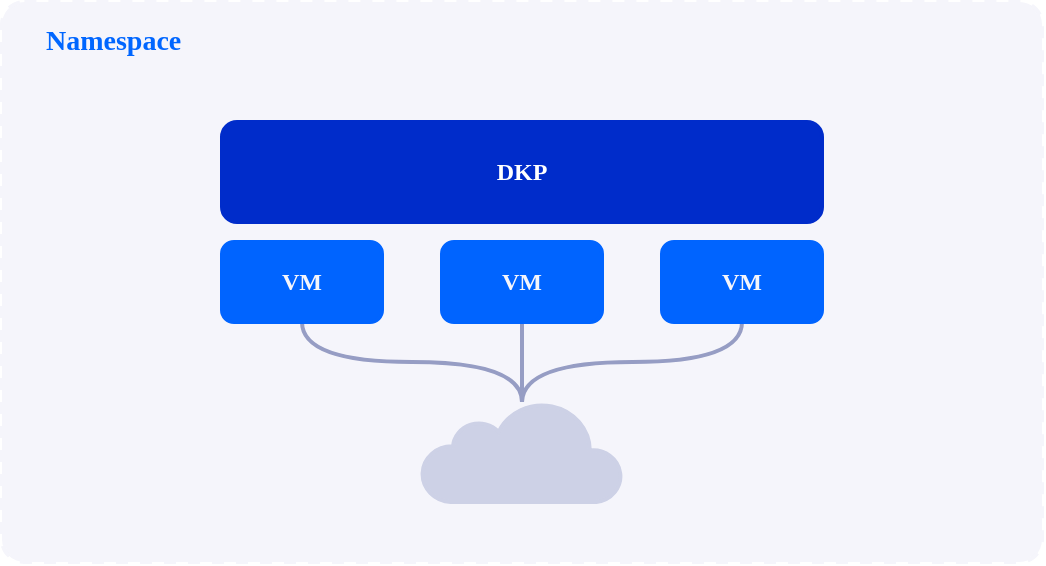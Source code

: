 <mxfile>
    <diagram id="b9O8rZIneWjr-P9MC5kQ" name="DKP">
        <mxGraphModel dx="896" dy="638" grid="1" gridSize="10" guides="1" tooltips="1" connect="1" arrows="1" fold="1" page="1" pageScale="1" pageWidth="850" pageHeight="1100" math="0" shadow="0">
            <root>
                <mxCell id="0"/>
                <mxCell id="1" parent="0"/>
                <mxCell id="KZ__pssaalwZhVSVFkkO-1" value="" style="rounded=1;whiteSpace=wrap;html=1;fillColor=#f5f5fb;strokeColor=#f5f5fb;arcSize=4;strokeWidth=2;fontFamily=JetBrains Mono;fontSource=https%3A%2F%2Ffonts.googleapis.com%2Fcss%3Ffamily%3DJetBrains%2BMono;dashed=1;fontStyle=1" parent="1" vertex="1">
                    <mxGeometry x="40" y="120" width="520" height="280" as="geometry"/>
                </mxCell>
                <mxCell id="KZ__pssaalwZhVSVFkkO-2" value="Namespace" style="text;html=1;strokeColor=none;fillColor=none;align=left;verticalAlign=middle;whiteSpace=wrap;rounded=0;fontColor=#0066ff;strokeWidth=2;fontFamily=JetBrains Mono;fontSource=https%3A%2F%2Ffonts.googleapis.com%2Fcss%3Ffamily%3DJetBrains%2BMono;fontSize=14;fontStyle=1" parent="1" vertex="1">
                    <mxGeometry x="60" y="130" width="60" height="20" as="geometry"/>
                </mxCell>
                <mxCell id="HVMJYCdbByCac82Y2Law-2" style="edgeStyle=orthogonalEdgeStyle;html=1;exitX=0.5;exitY=1;exitDx=0;exitDy=0;curved=1;strokeWidth=2;strokeColor=#969dc4;endArrow=none;endFill=0;fontStyle=1;fillColor=#969dc4;" parent="1" source="KZ__pssaalwZhVSVFkkO-3" target="HVMJYCdbByCac82Y2Law-1" edge="1">
                    <mxGeometry relative="1" as="geometry"/>
                </mxCell>
                <mxCell id="KZ__pssaalwZhVSVFkkO-3" value="VM" style="rounded=1;whiteSpace=wrap;html=1;fillColor=#0064ff;fontColor=#f5f5fb;strokeColor=#0064ff;strokeWidth=2;fontFamily=JetBrains Mono;fontSource=https%3A%2F%2Ffonts.googleapis.com%2Fcss%3Ffamily%3DJetBrains%2BMono;fontStyle=1" parent="1" vertex="1">
                    <mxGeometry x="150" y="240" width="80" height="40" as="geometry"/>
                </mxCell>
                <mxCell id="zBuhsIEzXWVct3BQoB1n-1" style="edgeStyle=orthogonalEdgeStyle;curved=1;html=1;exitX=0.5;exitY=1;exitDx=0;exitDy=0;strokeColor=#969dc4;strokeWidth=2;endArrow=none;endFill=0;fontStyle=1;fillColor=#969dc4;" parent="1" source="KZ__pssaalwZhVSVFkkO-10" target="HVMJYCdbByCac82Y2Law-1" edge="1">
                    <mxGeometry relative="1" as="geometry"/>
                </mxCell>
                <mxCell id="KZ__pssaalwZhVSVFkkO-10" value="VM" style="rounded=1;whiteSpace=wrap;html=1;fillColor=#0064ff;fontColor=#f5f5fb;strokeColor=#0064ff;strokeWidth=2;fontFamily=JetBrains Mono;fontSource=https%3A%2F%2Ffonts.googleapis.com%2Fcss%3Ffamily%3DJetBrains%2BMono;fontStyle=1" parent="1" vertex="1">
                    <mxGeometry x="260" y="240" width="80" height="40" as="geometry"/>
                </mxCell>
                <mxCell id="zBuhsIEzXWVct3BQoB1n-2" style="edgeStyle=orthogonalEdgeStyle;curved=1;html=1;exitX=0.5;exitY=1;exitDx=0;exitDy=0;strokeColor=#969dc4;strokeWidth=2;endArrow=none;endFill=0;fontStyle=1;fillColor=#969dc4;" parent="1" source="KZ__pssaalwZhVSVFkkO-18" edge="1">
                    <mxGeometry relative="1" as="geometry">
                        <mxPoint x="300" y="320" as="targetPoint"/>
                    </mxGeometry>
                </mxCell>
                <mxCell id="KZ__pssaalwZhVSVFkkO-18" value="VM" style="rounded=1;whiteSpace=wrap;html=1;fillColor=#0064ff;fontColor=#f5f5fb;strokeColor=#0064ff;strokeWidth=2;fontFamily=JetBrains Mono;fontSource=https%3A%2F%2Ffonts.googleapis.com%2Fcss%3Ffamily%3DJetBrains%2BMono;fontStyle=1" parent="1" vertex="1">
                    <mxGeometry x="370" y="240" width="80" height="40" as="geometry"/>
                </mxCell>
                <mxCell id="KZ__pssaalwZhVSVFkkO-19" value="&lt;font color=&quot;#ffffff&quot;&gt;DKP&lt;/font&gt;" style="rounded=1;whiteSpace=wrap;html=1;fillColor=#002cca;strokeColor=#002cca;strokeWidth=2;fontFamily=JetBrains Mono;fontSource=https%3A%2F%2Ffonts.googleapis.com%2Fcss%3Ffamily%3DJetBrains%2BMono;fontStyle=1" parent="1" vertex="1">
                    <mxGeometry x="150" y="180" width="300" height="50" as="geometry"/>
                </mxCell>
                <mxCell id="HVMJYCdbByCac82Y2Law-1" value="" style="html=1;verticalLabelPosition=bottom;align=center;labelBackgroundColor=#ffffff;verticalAlign=top;strokeWidth=2;strokeColor=#cdd1e6;shadow=0;dashed=0;shape=mxgraph.ios7.icons.cloud;fontSize=14;fillColor=#cdd1e6;fontStyle=1;" parent="1" vertex="1">
                    <mxGeometry x="250" y="320" width="100" height="50" as="geometry"/>
                </mxCell>
            </root>
        </mxGraphModel>
    </diagram>
</mxfile>
